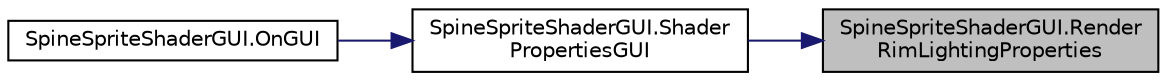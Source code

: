 digraph "SpineSpriteShaderGUI.RenderRimLightingProperties"
{
 // LATEX_PDF_SIZE
  edge [fontname="Helvetica",fontsize="10",labelfontname="Helvetica",labelfontsize="10"];
  node [fontname="Helvetica",fontsize="10",shape=record];
  rankdir="RL";
  Node1 [label="SpineSpriteShaderGUI.Render\lRimLightingProperties",height=0.2,width=0.4,color="black", fillcolor="grey75", style="filled", fontcolor="black",tooltip=" "];
  Node1 -> Node2 [dir="back",color="midnightblue",fontsize="10",style="solid",fontname="Helvetica"];
  Node2 [label="SpineSpriteShaderGUI.Shader\lPropertiesGUI",height=0.2,width=0.4,color="black", fillcolor="white", style="filled",URL="$class_spine_sprite_shader_g_u_i.html#a1088235c84c163a78b1f71fd3327e179",tooltip=" "];
  Node2 -> Node3 [dir="back",color="midnightblue",fontsize="10",style="solid",fontname="Helvetica"];
  Node3 [label="SpineSpriteShaderGUI.OnGUI",height=0.2,width=0.4,color="black", fillcolor="white", style="filled",URL="$class_spine_sprite_shader_g_u_i.html#a998a43129f59c07e3924f5334311331d",tooltip=" "];
}
